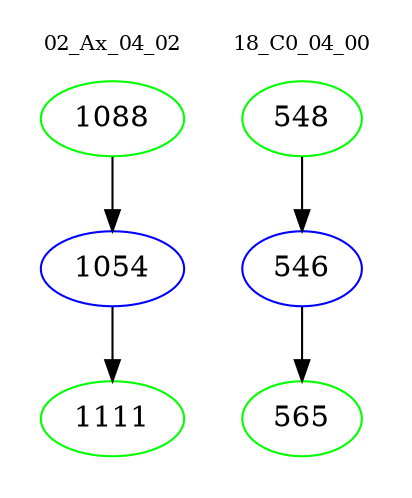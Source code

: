digraph{
subgraph cluster_0 {
color = white
label = "02_Ax_04_02";
fontsize=10;
T0_1088 [label="1088", color="green"]
T0_1088 -> T0_1054 [color="black"]
T0_1054 [label="1054", color="blue"]
T0_1054 -> T0_1111 [color="black"]
T0_1111 [label="1111", color="green"]
}
subgraph cluster_1 {
color = white
label = "18_C0_04_00";
fontsize=10;
T1_548 [label="548", color="green"]
T1_548 -> T1_546 [color="black"]
T1_546 [label="546", color="blue"]
T1_546 -> T1_565 [color="black"]
T1_565 [label="565", color="green"]
}
}
